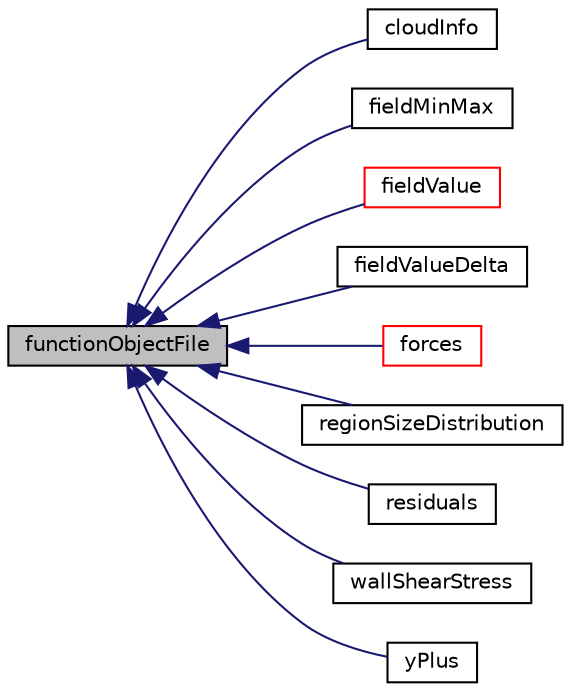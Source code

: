digraph "functionObjectFile"
{
  bgcolor="transparent";
  edge [fontname="Helvetica",fontsize="10",labelfontname="Helvetica",labelfontsize="10"];
  node [fontname="Helvetica",fontsize="10",shape=record];
  rankdir="LR";
  Node1 [label="functionObjectFile",height=0.2,width=0.4,color="black", fillcolor="grey75", style="filled", fontcolor="black"];
  Node1 -> Node2 [dir="back",color="midnightblue",fontsize="10",style="solid",fontname="Helvetica"];
  Node2 [label="cloudInfo",height=0.2,width=0.4,color="black",URL="$a00286.html",tooltip="This function object outputs Lagrangian cloud information to a file. The current outputs include: ..."];
  Node1 -> Node3 [dir="back",color="midnightblue",fontsize="10",style="solid",fontname="Helvetica"];
  Node3 [label="fieldMinMax",height=0.2,width=0.4,color="black",URL="$a00766.html",tooltip="This function object calculates the value and location of scalar minimim and maximum for a list of us..."];
  Node1 -> Node4 [dir="back",color="midnightblue",fontsize="10",style="solid",fontname="Helvetica"];
  Node4 [label="fieldValue",height=0.2,width=0.4,color="red",URL="$a00773.html",tooltip="Base class for field value -based function objects. "];
  Node1 -> Node5 [dir="back",color="midnightblue",fontsize="10",style="solid",fontname="Helvetica"];
  Node5 [label="fieldValueDelta",height=0.2,width=0.4,color="black",URL="$a00774.html",tooltip="This function object provides a differencing option between two &#39;field value&#39; function objects..."];
  Node1 -> Node6 [dir="back",color="midnightblue",fontsize="10",style="solid",fontname="Helvetica"];
  Node6 [label="forces",height=0.2,width=0.4,color="red",URL="$a00855.html",tooltip="This function object calculates the forces and moments by integrating the pressure and skin-friction ..."];
  Node1 -> Node7 [dir="back",color="midnightblue",fontsize="10",style="solid",fontname="Helvetica"];
  Node7 [label="regionSizeDistribution",height=0.2,width=0.4,color="black",URL="$a02141.html",tooltip="This function object creates a size distribution via interrogating a continuous phase fraction field..."];
  Node1 -> Node8 [dir="back",color="midnightblue",fontsize="10",style="solid",fontname="Helvetica"];
  Node8 [label="residuals",height=0.2,width=0.4,color="black",URL="$a02162.html",tooltip="This function object writes out the initial residual for specified fields. "];
  Node1 -> Node9 [dir="back",color="midnightblue",fontsize="10",style="solid",fontname="Helvetica"];
  Node9 [label="wallShearStress",height=0.2,width=0.4,color="black",URL="$a02848.html",tooltip="This function object evaluates and outputs the shear stress at wall patches. The result is written as..."];
  Node1 -> Node10 [dir="back",color="midnightblue",fontsize="10",style="solid",fontname="Helvetica"];
  Node10 [label="yPlus",height=0.2,width=0.4,color="black",URL="$a02887.html",tooltip="Evaluates and outputs turbulence y+ for models. Values written to time directories as field &#39;yPlus&#39;..."];
}
